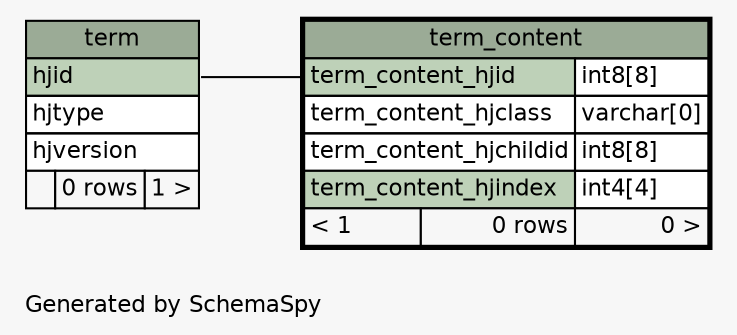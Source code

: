 // dot 2.22.2 on Windows Vista 6.0
// SchemaSpy rev 536
digraph "oneDegreeRelationshipsDiagram" {
  graph [
    rankdir="RL"
    bgcolor="#f7f7f7"
    label="\nGenerated by SchemaSpy"
    labeljust="l"
    nodesep="0.18"
    ranksep="0.46"
    fontname="Helvetica"
    fontsize="11"
  ];
  node [
    fontname="Helvetica"
    fontsize="11"
    shape="plaintext"
  ];
  edge [
    arrowsize="0.8"
  ];
  "term_content":"term_content_hjid":w -> "term":"hjid":e [arrowhead=none arrowtail=crowodot];
  "term" [
    label=<
    <TABLE BORDER="0" CELLBORDER="1" CELLSPACING="0" BGCOLOR="#ffffff">
      <TR><TD COLSPAN="3" BGCOLOR="#9bab96" ALIGN="CENTER">term</TD></TR>
      <TR><TD PORT="hjid" COLSPAN="3" BGCOLOR="#bed1b8" ALIGN="LEFT">hjid</TD></TR>
      <TR><TD PORT="hjtype" COLSPAN="3" ALIGN="LEFT">hjtype</TD></TR>
      <TR><TD PORT="hjversion" COLSPAN="3" ALIGN="LEFT">hjversion</TD></TR>
      <TR><TD ALIGN="LEFT" BGCOLOR="#f7f7f7">  </TD><TD ALIGN="RIGHT" BGCOLOR="#f7f7f7">0 rows</TD><TD ALIGN="RIGHT" BGCOLOR="#f7f7f7">1 &gt;</TD></TR>
    </TABLE>>
    URL="term.html"
    tooltip="term"
  ];
  "term_content" [
    label=<
    <TABLE BORDER="2" CELLBORDER="1" CELLSPACING="0" BGCOLOR="#ffffff">
      <TR><TD COLSPAN="3" BGCOLOR="#9bab96" ALIGN="CENTER">term_content</TD></TR>
      <TR><TD PORT="term_content_hjid" COLSPAN="2" BGCOLOR="#bed1b8" ALIGN="LEFT">term_content_hjid</TD><TD PORT="term_content_hjid.type" ALIGN="LEFT">int8[8]</TD></TR>
      <TR><TD PORT="term_content_hjclass" COLSPAN="2" ALIGN="LEFT">term_content_hjclass</TD><TD PORT="term_content_hjclass.type" ALIGN="LEFT">varchar[0]</TD></TR>
      <TR><TD PORT="term_content_hjchildid" COLSPAN="2" ALIGN="LEFT">term_content_hjchildid</TD><TD PORT="term_content_hjchildid.type" ALIGN="LEFT">int8[8]</TD></TR>
      <TR><TD PORT="term_content_hjindex" COLSPAN="2" BGCOLOR="#bed1b8" ALIGN="LEFT">term_content_hjindex</TD><TD PORT="term_content_hjindex.type" ALIGN="LEFT">int4[4]</TD></TR>
      <TR><TD ALIGN="LEFT" BGCOLOR="#f7f7f7">&lt; 1</TD><TD ALIGN="RIGHT" BGCOLOR="#f7f7f7">0 rows</TD><TD ALIGN="RIGHT" BGCOLOR="#f7f7f7">0 &gt;</TD></TR>
    </TABLE>>
    URL="term_content.html"
    tooltip="term_content"
  ];
}
